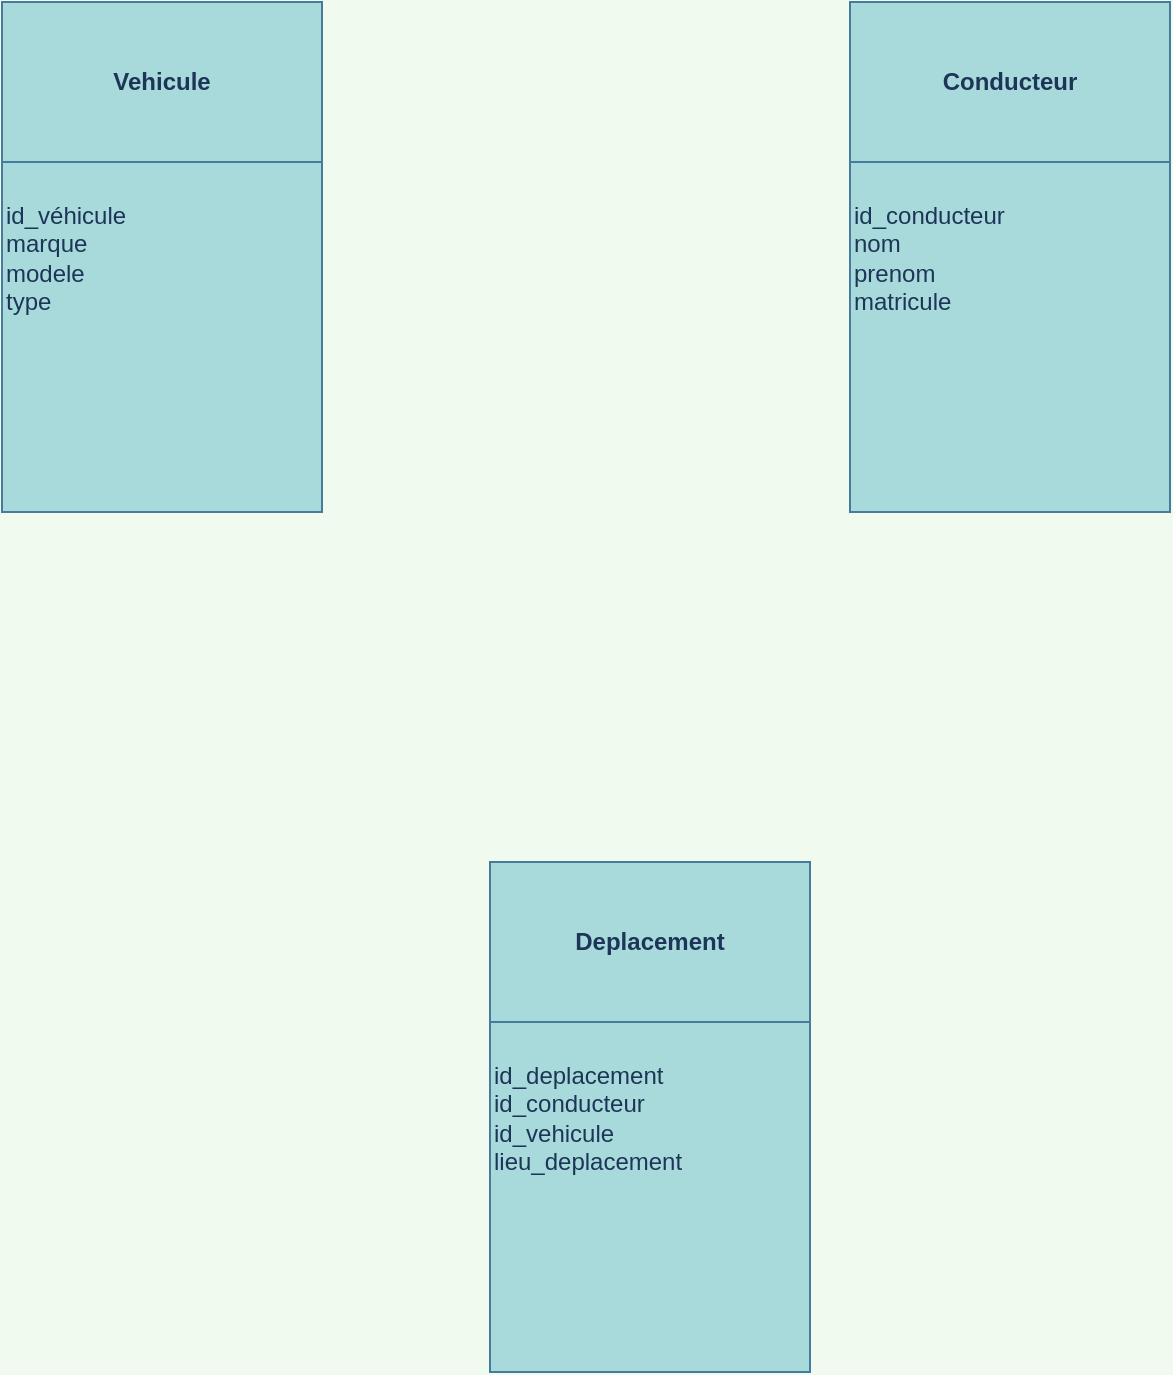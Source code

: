 <mxfile version="20.4.0" type="github">
  <diagram id="De7Ffgxd1gm88dtqFJdc" name="Page-1">
    <mxGraphModel dx="1133" dy="668" grid="0" gridSize="10" guides="1" tooltips="1" connect="1" arrows="1" fold="1" page="0" pageScale="1" pageWidth="827" pageHeight="1169" background="#F1FAEE" math="0" shadow="0">
      <root>
        <mxCell id="0" />
        <mxCell id="1" parent="0" />
        <mxCell id="qRwrazra5Gr0seM4BbA9-1" value="&lt;div style=&quot;&quot;&gt;&lt;span style=&quot;background-color: initial;&quot;&gt;id_véhicule&lt;/span&gt;&lt;/div&gt;&lt;div style=&quot;&quot;&gt;&lt;span style=&quot;background-color: initial;&quot;&gt;marque&lt;/span&gt;&lt;/div&gt;&lt;div style=&quot;&quot;&gt;&lt;span style=&quot;background-color: initial;&quot;&gt;modele&lt;/span&gt;&lt;/div&gt;&lt;div style=&quot;&quot;&gt;&lt;span style=&quot;background-color: initial;&quot;&gt;type&lt;/span&gt;&lt;/div&gt;" style="rounded=0;whiteSpace=wrap;html=1;hachureGap=4;fillColor=#A8DADC;strokeColor=#457B9D;fontColor=#1D3557;align=left;" vertex="1" parent="1">
          <mxGeometry x="-76" y="118" width="160" height="255" as="geometry" />
        </mxCell>
        <mxCell id="qRwrazra5Gr0seM4BbA9-2" value="Vehicule" style="rounded=0;whiteSpace=wrap;html=1;hachureGap=4;fillColor=#A8DADC;strokeColor=#457B9D;fontColor=#1D3557;fontStyle=1" vertex="1" parent="1">
          <mxGeometry x="-76" y="118" width="160" height="80" as="geometry" />
        </mxCell>
        <mxCell id="qRwrazra5Gr0seM4BbA9-3" value="&lt;div style=&quot;&quot;&gt;&lt;span style=&quot;background-color: initial;&quot;&gt;id_conducteur&lt;/span&gt;&lt;/div&gt;&lt;div style=&quot;&quot;&gt;&lt;span style=&quot;background-color: initial;&quot;&gt;nom&lt;/span&gt;&lt;/div&gt;&lt;div style=&quot;&quot;&gt;&lt;span style=&quot;background-color: initial;&quot;&gt;prenom&lt;/span&gt;&lt;/div&gt;&lt;div style=&quot;&quot;&gt;&lt;span style=&quot;background-color: initial;&quot;&gt;matricule&lt;/span&gt;&lt;/div&gt;" style="rounded=0;whiteSpace=wrap;html=1;hachureGap=4;fillColor=#A8DADC;strokeColor=#457B9D;fontColor=#1D3557;align=left;" vertex="1" parent="1">
          <mxGeometry x="348" y="118" width="160" height="255" as="geometry" />
        </mxCell>
        <mxCell id="qRwrazra5Gr0seM4BbA9-4" value="&lt;b&gt;Conducteur&lt;/b&gt;" style="rounded=0;whiteSpace=wrap;html=1;hachureGap=4;fillColor=#A8DADC;strokeColor=#457B9D;fontColor=#1D3557;" vertex="1" parent="1">
          <mxGeometry x="348" y="118" width="160" height="80" as="geometry" />
        </mxCell>
        <mxCell id="qRwrazra5Gr0seM4BbA9-5" value="id_deplacement&lt;br&gt;id_conducteur&lt;br&gt;id_vehicule&lt;br&gt;lieu_deplacement" style="rounded=0;whiteSpace=wrap;html=1;hachureGap=4;fillColor=#A8DADC;strokeColor=#457B9D;fontColor=#1D3557;align=left;" vertex="1" parent="1">
          <mxGeometry x="168" y="548" width="160" height="255" as="geometry" />
        </mxCell>
        <mxCell id="qRwrazra5Gr0seM4BbA9-6" value="&lt;b&gt;Deplacement&lt;/b&gt;" style="rounded=0;whiteSpace=wrap;html=1;hachureGap=4;fillColor=#A8DADC;strokeColor=#457B9D;fontColor=#1D3557;" vertex="1" parent="1">
          <mxGeometry x="168" y="548" width="160" height="80" as="geometry" />
        </mxCell>
      </root>
    </mxGraphModel>
  </diagram>
</mxfile>
